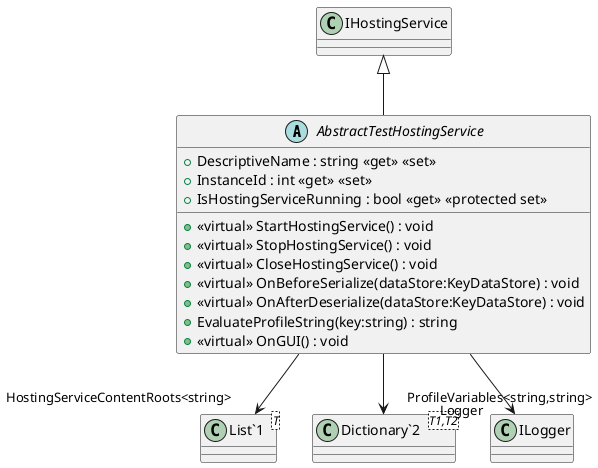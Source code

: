 @startuml
abstract class AbstractTestHostingService {
    + DescriptiveName : string <<get>> <<set>>
    + InstanceId : int <<get>> <<set>>
    + IsHostingServiceRunning : bool <<get>> <<protected set>>
    + <<virtual>> StartHostingService() : void
    + <<virtual>> StopHostingService() : void
    + <<virtual>> CloseHostingService() : void
    + <<virtual>> OnBeforeSerialize(dataStore:KeyDataStore) : void
    + <<virtual>> OnAfterDeserialize(dataStore:KeyDataStore) : void
    + EvaluateProfileString(key:string) : string
    + <<virtual>> OnGUI() : void
}
class "List`1"<T> {
}
class "Dictionary`2"<T1,T2> {
}
IHostingService <|-- AbstractTestHostingService
AbstractTestHostingService --> "HostingServiceContentRoots<string>" "List`1"
AbstractTestHostingService --> "ProfileVariables<string,string>" "Dictionary`2"
AbstractTestHostingService --> "Logger" ILogger
@enduml
